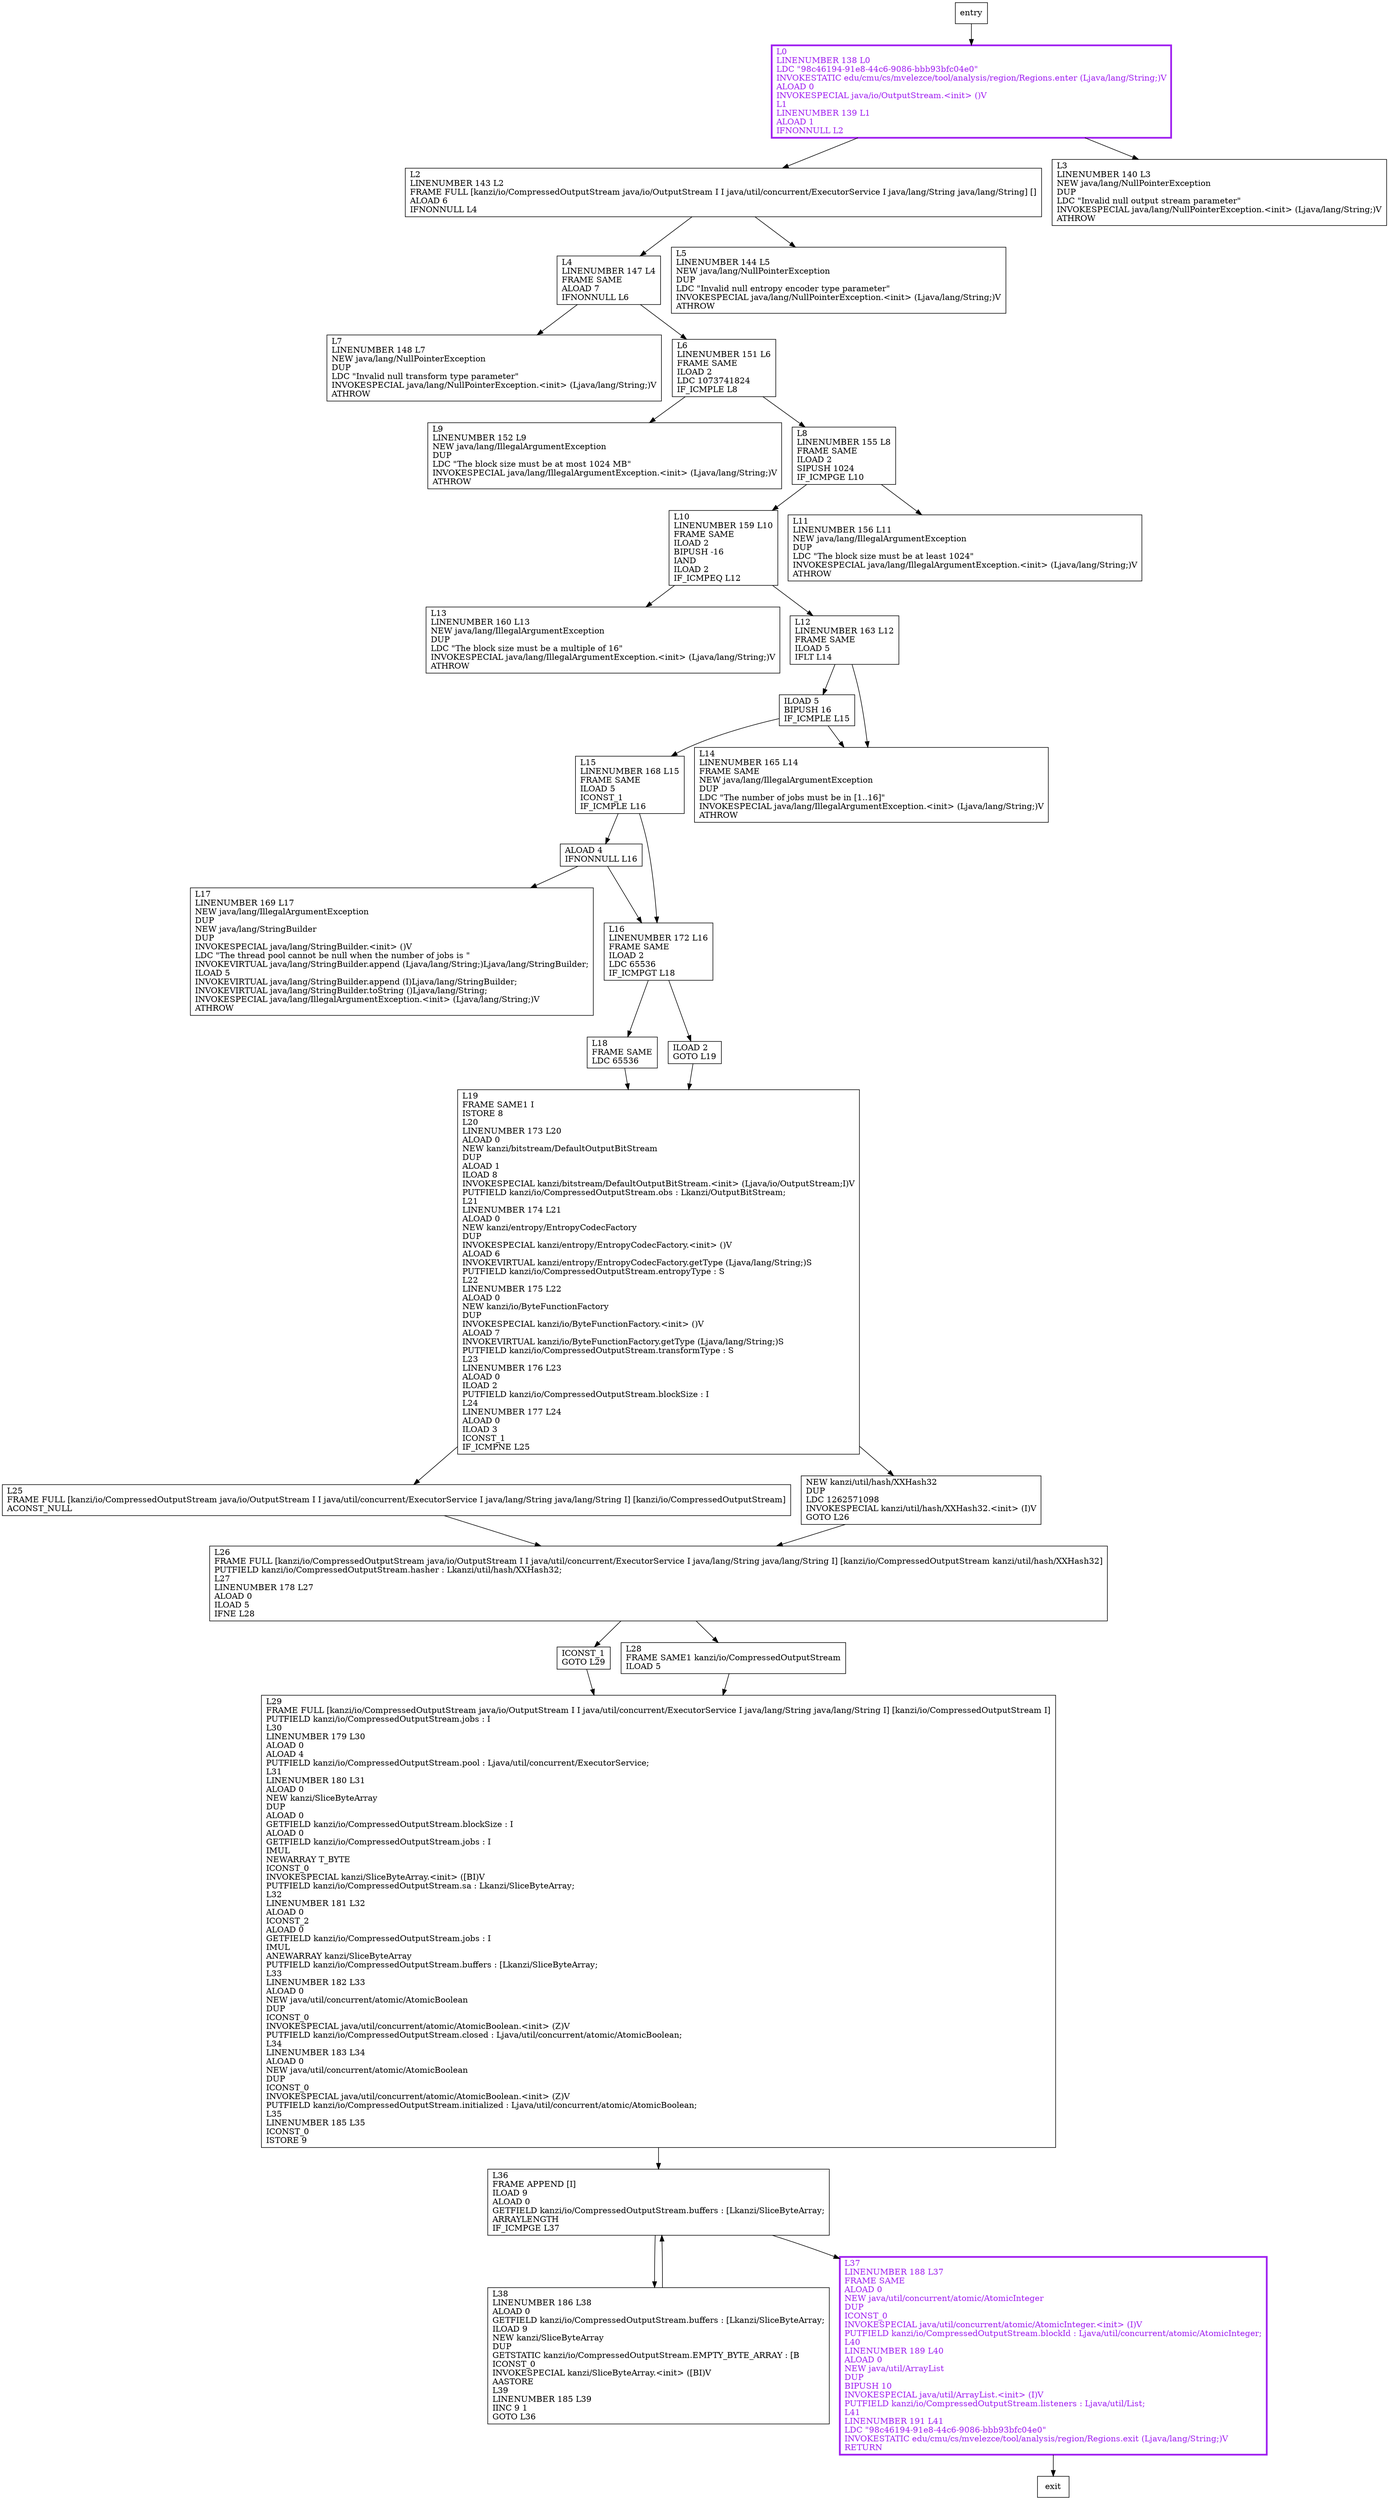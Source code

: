 digraph <init> {
node [shape=record];
1305089830 [label="ILOAD 5\lBIPUSH 16\lIF_ICMPLE L15\l"];
1972991455 [label="L2\lLINENUMBER 143 L2\lFRAME FULL [kanzi/io/CompressedOutputStream java/io/OutputStream I I java/util/concurrent/ExecutorService I java/lang/String java/lang/String] []\lALOAD 6\lIFNONNULL L4\l"];
969695926 [label="ALOAD 4\lIFNONNULL L16\l"];
406950591 [label="L38\lLINENUMBER 186 L38\lALOAD 0\lGETFIELD kanzi/io/CompressedOutputStream.buffers : [Lkanzi/SliceByteArray;\lILOAD 9\lNEW kanzi/SliceByteArray\lDUP\lGETSTATIC kanzi/io/CompressedOutputStream.EMPTY_BYTE_ARRAY : [B\lICONST_0\lINVOKESPECIAL kanzi/SliceByteArray.\<init\> ([BI)V\lAASTORE\lL39\lLINENUMBER 185 L39\lIINC 9 1\lGOTO L36\l"];
606216590 [label="L17\lLINENUMBER 169 L17\lNEW java/lang/IllegalArgumentException\lDUP\lNEW java/lang/StringBuilder\lDUP\lINVOKESPECIAL java/lang/StringBuilder.\<init\> ()V\lLDC \"The thread pool cannot be null when the number of jobs is \"\lINVOKEVIRTUAL java/lang/StringBuilder.append (Ljava/lang/String;)Ljava/lang/StringBuilder;\lILOAD 5\lINVOKEVIRTUAL java/lang/StringBuilder.append (I)Ljava/lang/StringBuilder;\lINVOKEVIRTUAL java/lang/StringBuilder.toString ()Ljava/lang/String;\lINVOKESPECIAL java/lang/IllegalArgumentException.\<init\> (Ljava/lang/String;)V\lATHROW\l"];
259095917 [label="L15\lLINENUMBER 168 L15\lFRAME SAME\lILOAD 5\lICONST_1\lIF_ICMPLE L16\l"];
28355912 [label="L0\lLINENUMBER 138 L0\lLDC \"98c46194-91e8-44c6-9086-bbb93bfc04e0\"\lINVOKESTATIC edu/cmu/cs/mvelezce/tool/analysis/region/Regions.enter (Ljava/lang/String;)V\lALOAD 0\lINVOKESPECIAL java/io/OutputStream.\<init\> ()V\lL1\lLINENUMBER 139 L1\lALOAD 1\lIFNONNULL L2\l"];
1893693864 [label="L9\lLINENUMBER 152 L9\lNEW java/lang/IllegalArgumentException\lDUP\lLDC \"The block size must be at most 1024 MB\"\lINVOKESPECIAL java/lang/IllegalArgumentException.\<init\> (Ljava/lang/String;)V\lATHROW\l"];
268002296 [label="L16\lLINENUMBER 172 L16\lFRAME SAME\lILOAD 2\lLDC 65536\lIF_ICMPGT L18\l"];
2091356668 [label="L4\lLINENUMBER 147 L4\lFRAME SAME\lALOAD 7\lIFNONNULL L6\l"];
1568179613 [label="L26\lFRAME FULL [kanzi/io/CompressedOutputStream java/io/OutputStream I I java/util/concurrent/ExecutorService I java/lang/String java/lang/String I] [kanzi/io/CompressedOutputStream kanzi/util/hash/XXHash32]\lPUTFIELD kanzi/io/CompressedOutputStream.hasher : Lkanzi/util/hash/XXHash32;\lL27\lLINENUMBER 178 L27\lALOAD 0\lILOAD 5\lIFNE L28\l"];
1712984882 [label="L14\lLINENUMBER 165 L14\lFRAME SAME\lNEW java/lang/IllegalArgumentException\lDUP\lLDC \"The number of jobs must be in [1..16]\"\lINVOKESPECIAL java/lang/IllegalArgumentException.\<init\> (Ljava/lang/String;)V\lATHROW\l"];
906886975 [label="L10\lLINENUMBER 159 L10\lFRAME SAME\lILOAD 2\lBIPUSH -16\lIAND\lILOAD 2\lIF_ICMPEQ L12\l"];
1060632556 [label="L13\lLINENUMBER 160 L13\lNEW java/lang/IllegalArgumentException\lDUP\lLDC \"The block size must be a multiple of 16\"\lINVOKESPECIAL java/lang/IllegalArgumentException.\<init\> (Ljava/lang/String;)V\lATHROW\l"];
184980693 [label="L25\lFRAME FULL [kanzi/io/CompressedOutputStream java/io/OutputStream I I java/util/concurrent/ExecutorService I java/lang/String java/lang/String I] [kanzi/io/CompressedOutputStream]\lACONST_NULL\l"];
33809161 [label="L37\lLINENUMBER 188 L37\lFRAME SAME\lALOAD 0\lNEW java/util/concurrent/atomic/AtomicInteger\lDUP\lICONST_0\lINVOKESPECIAL java/util/concurrent/atomic/AtomicInteger.\<init\> (I)V\lPUTFIELD kanzi/io/CompressedOutputStream.blockId : Ljava/util/concurrent/atomic/AtomicInteger;\lL40\lLINENUMBER 189 L40\lALOAD 0\lNEW java/util/ArrayList\lDUP\lBIPUSH 10\lINVOKESPECIAL java/util/ArrayList.\<init\> (I)V\lPUTFIELD kanzi/io/CompressedOutputStream.listeners : Ljava/util/List;\lL41\lLINENUMBER 191 L41\lLDC \"98c46194-91e8-44c6-9086-bbb93bfc04e0\"\lINVOKESTATIC edu/cmu/cs/mvelezce/tool/analysis/region/Regions.exit (Ljava/lang/String;)V\lRETURN\l"];
1482914998 [label="L3\lLINENUMBER 140 L3\lNEW java/lang/NullPointerException\lDUP\lLDC \"Invalid null output stream parameter\"\lINVOKESPECIAL java/lang/NullPointerException.\<init\> (Ljava/lang/String;)V\lATHROW\l"];
2029627853 [label="L5\lLINENUMBER 144 L5\lNEW java/lang/NullPointerException\lDUP\lLDC \"Invalid null entropy encoder type parameter\"\lINVOKESPECIAL java/lang/NullPointerException.\<init\> (Ljava/lang/String;)V\lATHROW\l"];
87383588 [label="L7\lLINENUMBER 148 L7\lNEW java/lang/NullPointerException\lDUP\lLDC \"Invalid null transform type parameter\"\lINVOKESPECIAL java/lang/NullPointerException.\<init\> (Ljava/lang/String;)V\lATHROW\l"];
869096508 [label="ICONST_1\lGOTO L29\l"];
1102315831 [label="L36\lFRAME APPEND [I]\lILOAD 9\lALOAD 0\lGETFIELD kanzi/io/CompressedOutputStream.buffers : [Lkanzi/SliceByteArray;\lARRAYLENGTH\lIF_ICMPGE L37\l"];
1163728655 [label="L8\lLINENUMBER 155 L8\lFRAME SAME\lILOAD 2\lSIPUSH 1024\lIF_ICMPGE L10\l"];
540846706 [label="L18\lFRAME SAME\lLDC 65536\l"];
1190136960 [label="L6\lLINENUMBER 151 L6\lFRAME SAME\lILOAD 2\lLDC 1073741824\lIF_ICMPLE L8\l"];
875481848 [label="L12\lLINENUMBER 163 L12\lFRAME SAME\lILOAD 5\lIFLT L14\l"];
1311559933 [label="NEW kanzi/util/hash/XXHash32\lDUP\lLDC 1262571098\lINVOKESPECIAL kanzi/util/hash/XXHash32.\<init\> (I)V\lGOTO L26\l"];
1042152649 [label="L19\lFRAME SAME1 I\lISTORE 8\lL20\lLINENUMBER 173 L20\lALOAD 0\lNEW kanzi/bitstream/DefaultOutputBitStream\lDUP\lALOAD 1\lILOAD 8\lINVOKESPECIAL kanzi/bitstream/DefaultOutputBitStream.\<init\> (Ljava/io/OutputStream;I)V\lPUTFIELD kanzi/io/CompressedOutputStream.obs : Lkanzi/OutputBitStream;\lL21\lLINENUMBER 174 L21\lALOAD 0\lNEW kanzi/entropy/EntropyCodecFactory\lDUP\lINVOKESPECIAL kanzi/entropy/EntropyCodecFactory.\<init\> ()V\lALOAD 6\lINVOKEVIRTUAL kanzi/entropy/EntropyCodecFactory.getType (Ljava/lang/String;)S\lPUTFIELD kanzi/io/CompressedOutputStream.entropyType : S\lL22\lLINENUMBER 175 L22\lALOAD 0\lNEW kanzi/io/ByteFunctionFactory\lDUP\lINVOKESPECIAL kanzi/io/ByteFunctionFactory.\<init\> ()V\lALOAD 7\lINVOKEVIRTUAL kanzi/io/ByteFunctionFactory.getType (Ljava/lang/String;)S\lPUTFIELD kanzi/io/CompressedOutputStream.transformType : S\lL23\lLINENUMBER 176 L23\lALOAD 0\lILOAD 2\lPUTFIELD kanzi/io/CompressedOutputStream.blockSize : I\lL24\lLINENUMBER 177 L24\lALOAD 0\lILOAD 3\lICONST_1\lIF_ICMPNE L25\l"];
434525092 [label="L11\lLINENUMBER 156 L11\lNEW java/lang/IllegalArgumentException\lDUP\lLDC \"The block size must be at least 1024\"\lINVOKESPECIAL java/lang/IllegalArgumentException.\<init\> (Ljava/lang/String;)V\lATHROW\l"];
466540928 [label="L29\lFRAME FULL [kanzi/io/CompressedOutputStream java/io/OutputStream I I java/util/concurrent/ExecutorService I java/lang/String java/lang/String I] [kanzi/io/CompressedOutputStream I]\lPUTFIELD kanzi/io/CompressedOutputStream.jobs : I\lL30\lLINENUMBER 179 L30\lALOAD 0\lALOAD 4\lPUTFIELD kanzi/io/CompressedOutputStream.pool : Ljava/util/concurrent/ExecutorService;\lL31\lLINENUMBER 180 L31\lALOAD 0\lNEW kanzi/SliceByteArray\lDUP\lALOAD 0\lGETFIELD kanzi/io/CompressedOutputStream.blockSize : I\lALOAD 0\lGETFIELD kanzi/io/CompressedOutputStream.jobs : I\lIMUL\lNEWARRAY T_BYTE\lICONST_0\lINVOKESPECIAL kanzi/SliceByteArray.\<init\> ([BI)V\lPUTFIELD kanzi/io/CompressedOutputStream.sa : Lkanzi/SliceByteArray;\lL32\lLINENUMBER 181 L32\lALOAD 0\lICONST_2\lALOAD 0\lGETFIELD kanzi/io/CompressedOutputStream.jobs : I\lIMUL\lANEWARRAY kanzi/SliceByteArray\lPUTFIELD kanzi/io/CompressedOutputStream.buffers : [Lkanzi/SliceByteArray;\lL33\lLINENUMBER 182 L33\lALOAD 0\lNEW java/util/concurrent/atomic/AtomicBoolean\lDUP\lICONST_0\lINVOKESPECIAL java/util/concurrent/atomic/AtomicBoolean.\<init\> (Z)V\lPUTFIELD kanzi/io/CompressedOutputStream.closed : Ljava/util/concurrent/atomic/AtomicBoolean;\lL34\lLINENUMBER 183 L34\lALOAD 0\lNEW java/util/concurrent/atomic/AtomicBoolean\lDUP\lICONST_0\lINVOKESPECIAL java/util/concurrent/atomic/AtomicBoolean.\<init\> (Z)V\lPUTFIELD kanzi/io/CompressedOutputStream.initialized : Ljava/util/concurrent/atomic/AtomicBoolean;\lL35\lLINENUMBER 185 L35\lICONST_0\lISTORE 9\l"];
1679751982 [label="ILOAD 2\lGOTO L19\l"];
215138639 [label="L28\lFRAME SAME1 kanzi/io/CompressedOutputStream\lILOAD 5\l"];
entry;
exit;
1305089830 -> 1712984882;
1305089830 -> 259095917;
1972991455 -> 2091356668;
1972991455 -> 2029627853;
969695926 -> 606216590;
969695926 -> 268002296;
406950591 -> 1102315831;
259095917 -> 969695926;
259095917 -> 268002296;
28355912 -> 1972991455;
28355912 -> 1482914998;
268002296 -> 1679751982;
268002296 -> 540846706;
2091356668 -> 87383588;
2091356668 -> 1190136960;
1568179613 -> 215138639;
1568179613 -> 869096508;
906886975 -> 1060632556;
906886975 -> 875481848;
184980693 -> 1568179613;
33809161 -> exit;
869096508 -> 466540928;
1102315831 -> 33809161;
1102315831 -> 406950591;
1163728655 -> 906886975;
1163728655 -> 434525092;
540846706 -> 1042152649;
1190136960 -> 1163728655;
1190136960 -> 1893693864;
875481848 -> 1305089830;
875481848 -> 1712984882;
1311559933 -> 1568179613;
entry -> 28355912;
1042152649 -> 1311559933;
1042152649 -> 184980693;
466540928 -> 1102315831;
1679751982 -> 1042152649;
215138639 -> 466540928;
33809161[fontcolor="purple", penwidth=3, color="purple"];
28355912[fontcolor="purple", penwidth=3, color="purple"];
}
